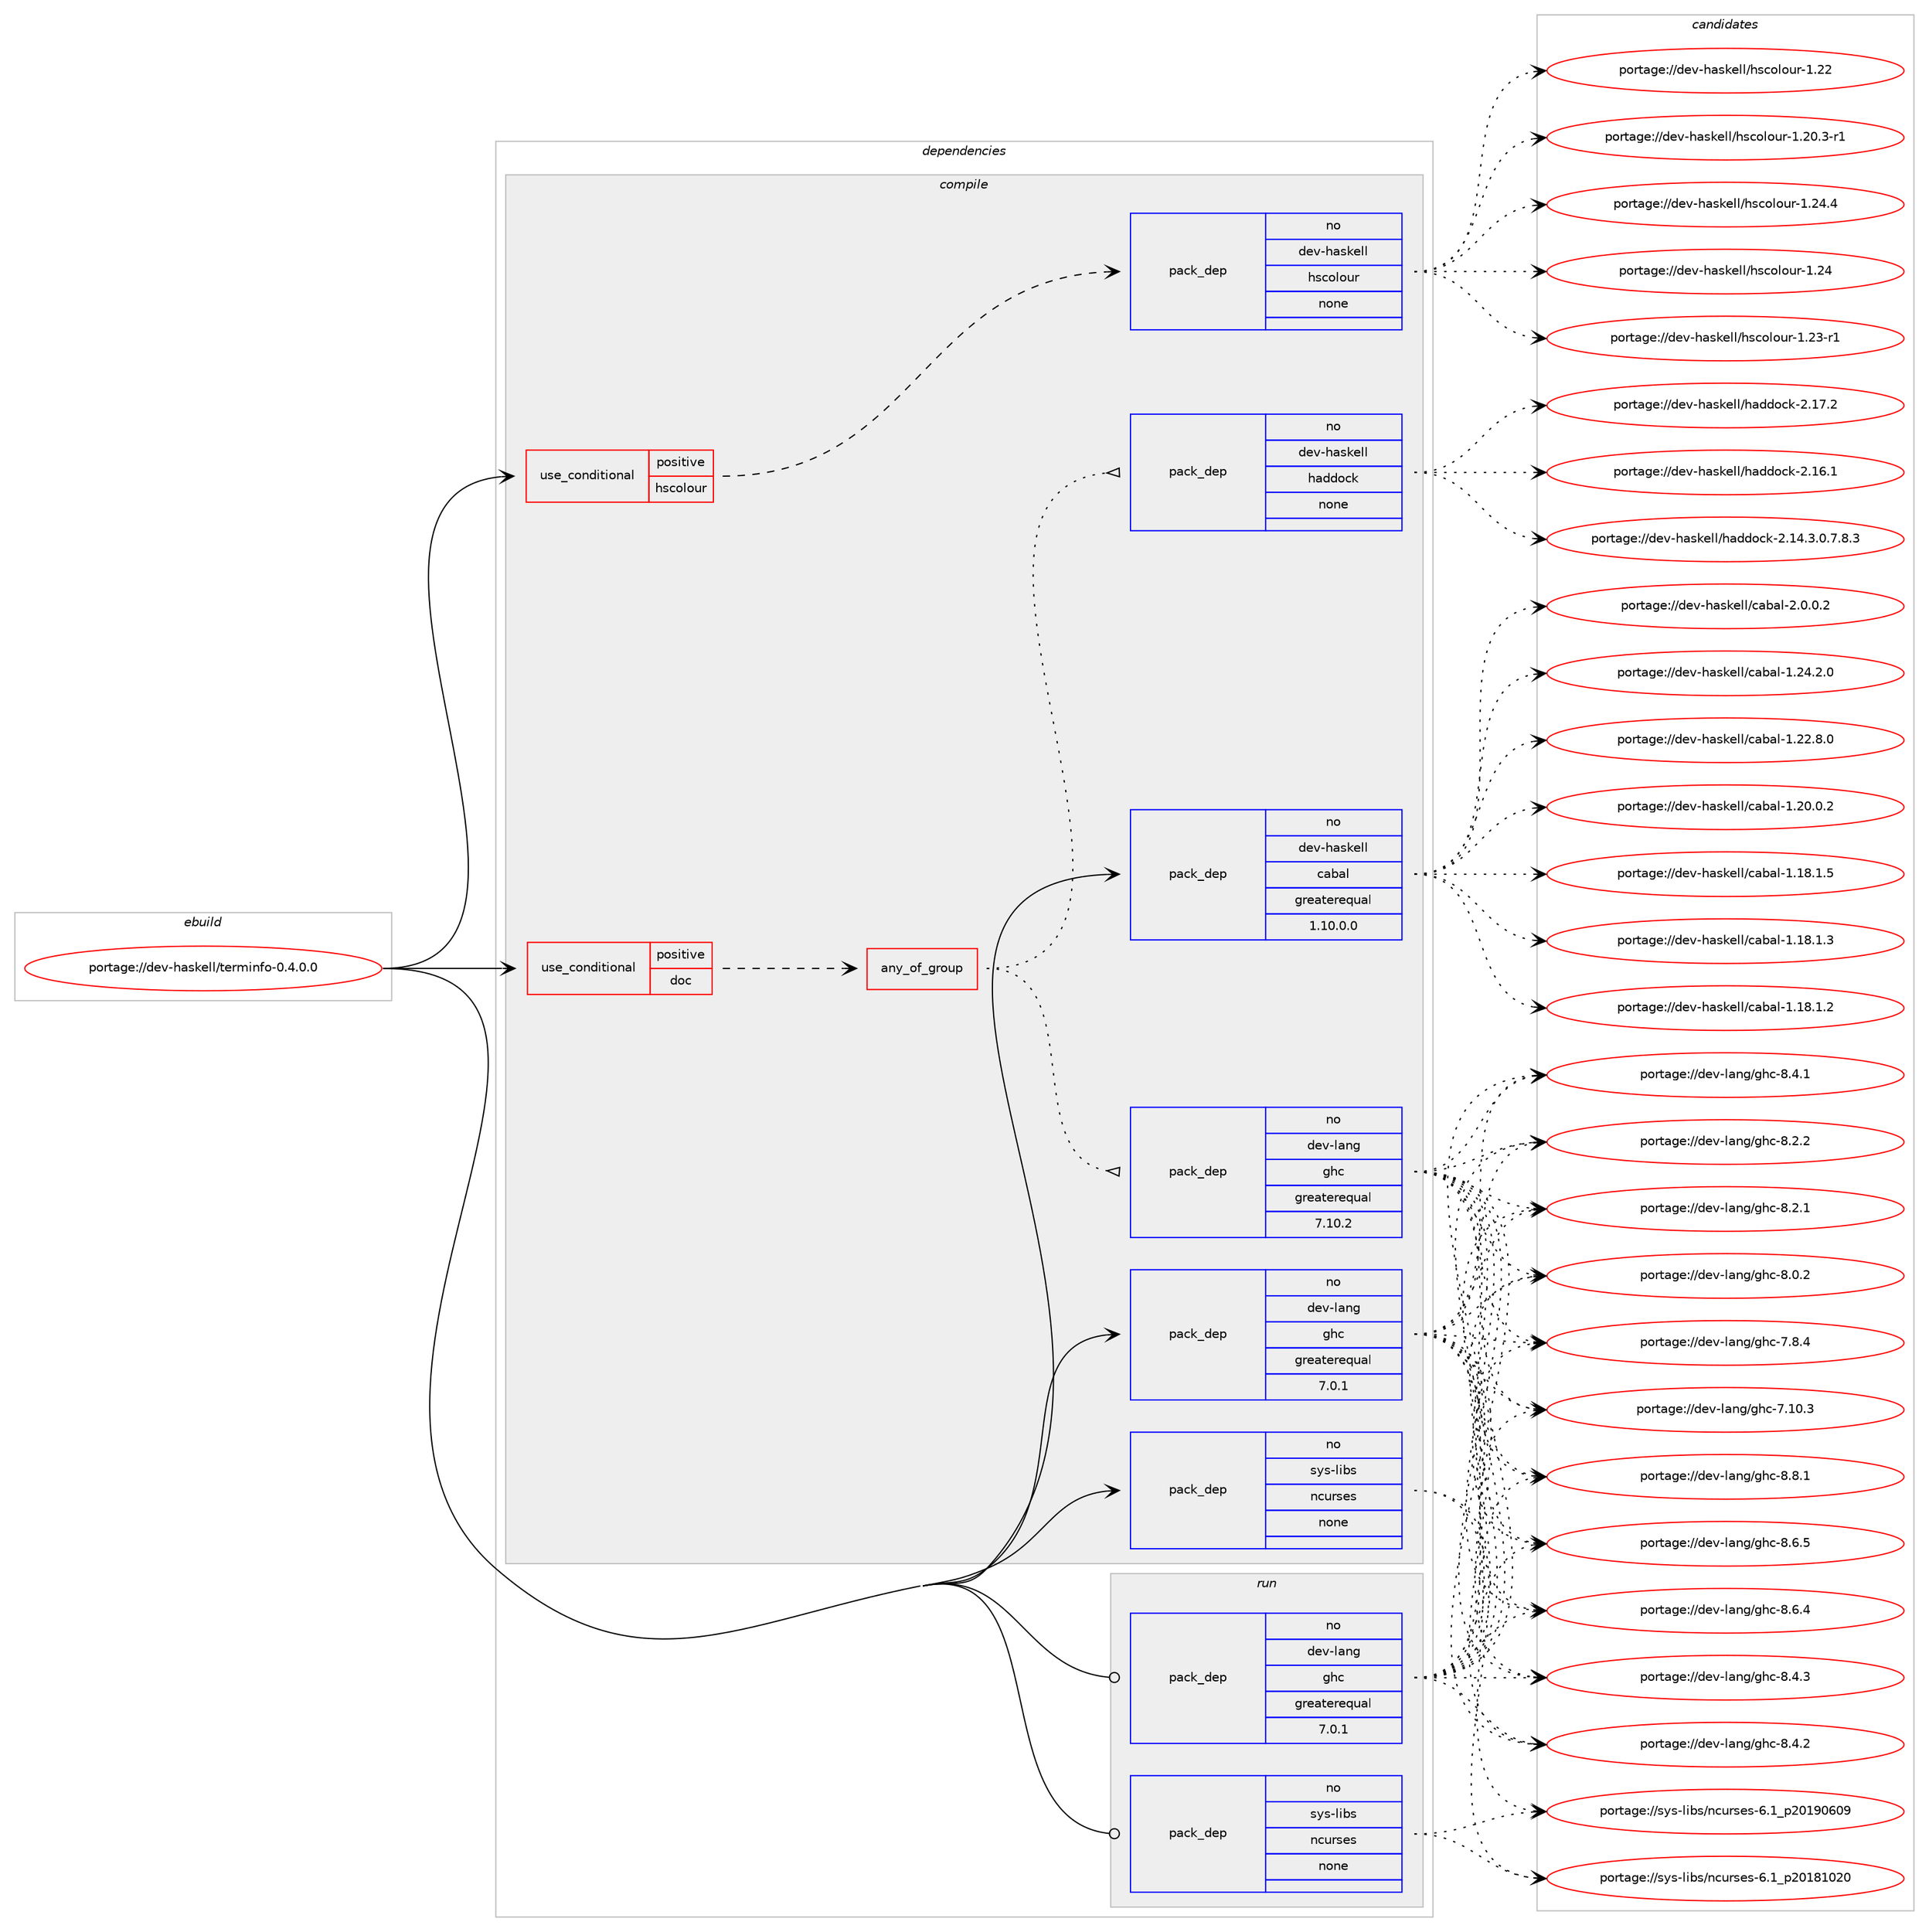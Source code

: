 digraph prolog {

# *************
# Graph options
# *************

newrank=true;
concentrate=true;
compound=true;
graph [rankdir=LR,fontname=Helvetica,fontsize=10,ranksep=1.5];#, ranksep=2.5, nodesep=0.2];
edge  [arrowhead=vee];
node  [fontname=Helvetica,fontsize=10];

# **********
# The ebuild
# **********

subgraph cluster_leftcol {
color=gray;
label=<<i>ebuild</i>>;
id [label="portage://dev-haskell/terminfo-0.4.0.0", color=red, width=4, href="../dev-haskell/terminfo-0.4.0.0.svg"];
}

# ****************
# The dependencies
# ****************

subgraph cluster_midcol {
color=gray;
label=<<i>dependencies</i>>;
subgraph cluster_compile {
fillcolor="#eeeeee";
style=filled;
label=<<i>compile</i>>;
subgraph cond131448 {
dependency542431 [label=<<TABLE BORDER="0" CELLBORDER="1" CELLSPACING="0" CELLPADDING="4"><TR><TD ROWSPAN="3" CELLPADDING="10">use_conditional</TD></TR><TR><TD>positive</TD></TR><TR><TD>doc</TD></TR></TABLE>>, shape=none, color=red];
subgraph any5645 {
dependency542432 [label=<<TABLE BORDER="0" CELLBORDER="1" CELLSPACING="0" CELLPADDING="4"><TR><TD CELLPADDING="10">any_of_group</TD></TR></TABLE>>, shape=none, color=red];subgraph pack405101 {
dependency542433 [label=<<TABLE BORDER="0" CELLBORDER="1" CELLSPACING="0" CELLPADDING="4" WIDTH="220"><TR><TD ROWSPAN="6" CELLPADDING="30">pack_dep</TD></TR><TR><TD WIDTH="110">no</TD></TR><TR><TD>dev-haskell</TD></TR><TR><TD>haddock</TD></TR><TR><TD>none</TD></TR><TR><TD></TD></TR></TABLE>>, shape=none, color=blue];
}
dependency542432:e -> dependency542433:w [weight=20,style="dotted",arrowhead="oinv"];
subgraph pack405102 {
dependency542434 [label=<<TABLE BORDER="0" CELLBORDER="1" CELLSPACING="0" CELLPADDING="4" WIDTH="220"><TR><TD ROWSPAN="6" CELLPADDING="30">pack_dep</TD></TR><TR><TD WIDTH="110">no</TD></TR><TR><TD>dev-lang</TD></TR><TR><TD>ghc</TD></TR><TR><TD>greaterequal</TD></TR><TR><TD>7.10.2</TD></TR></TABLE>>, shape=none, color=blue];
}
dependency542432:e -> dependency542434:w [weight=20,style="dotted",arrowhead="oinv"];
}
dependency542431:e -> dependency542432:w [weight=20,style="dashed",arrowhead="vee"];
}
id:e -> dependency542431:w [weight=20,style="solid",arrowhead="vee"];
subgraph cond131449 {
dependency542435 [label=<<TABLE BORDER="0" CELLBORDER="1" CELLSPACING="0" CELLPADDING="4"><TR><TD ROWSPAN="3" CELLPADDING="10">use_conditional</TD></TR><TR><TD>positive</TD></TR><TR><TD>hscolour</TD></TR></TABLE>>, shape=none, color=red];
subgraph pack405103 {
dependency542436 [label=<<TABLE BORDER="0" CELLBORDER="1" CELLSPACING="0" CELLPADDING="4" WIDTH="220"><TR><TD ROWSPAN="6" CELLPADDING="30">pack_dep</TD></TR><TR><TD WIDTH="110">no</TD></TR><TR><TD>dev-haskell</TD></TR><TR><TD>hscolour</TD></TR><TR><TD>none</TD></TR><TR><TD></TD></TR></TABLE>>, shape=none, color=blue];
}
dependency542435:e -> dependency542436:w [weight=20,style="dashed",arrowhead="vee"];
}
id:e -> dependency542435:w [weight=20,style="solid",arrowhead="vee"];
subgraph pack405104 {
dependency542437 [label=<<TABLE BORDER="0" CELLBORDER="1" CELLSPACING="0" CELLPADDING="4" WIDTH="220"><TR><TD ROWSPAN="6" CELLPADDING="30">pack_dep</TD></TR><TR><TD WIDTH="110">no</TD></TR><TR><TD>dev-haskell</TD></TR><TR><TD>cabal</TD></TR><TR><TD>greaterequal</TD></TR><TR><TD>1.10.0.0</TD></TR></TABLE>>, shape=none, color=blue];
}
id:e -> dependency542437:w [weight=20,style="solid",arrowhead="vee"];
subgraph pack405105 {
dependency542438 [label=<<TABLE BORDER="0" CELLBORDER="1" CELLSPACING="0" CELLPADDING="4" WIDTH="220"><TR><TD ROWSPAN="6" CELLPADDING="30">pack_dep</TD></TR><TR><TD WIDTH="110">no</TD></TR><TR><TD>dev-lang</TD></TR><TR><TD>ghc</TD></TR><TR><TD>greaterequal</TD></TR><TR><TD>7.0.1</TD></TR></TABLE>>, shape=none, color=blue];
}
id:e -> dependency542438:w [weight=20,style="solid",arrowhead="vee"];
subgraph pack405106 {
dependency542439 [label=<<TABLE BORDER="0" CELLBORDER="1" CELLSPACING="0" CELLPADDING="4" WIDTH="220"><TR><TD ROWSPAN="6" CELLPADDING="30">pack_dep</TD></TR><TR><TD WIDTH="110">no</TD></TR><TR><TD>sys-libs</TD></TR><TR><TD>ncurses</TD></TR><TR><TD>none</TD></TR><TR><TD></TD></TR></TABLE>>, shape=none, color=blue];
}
id:e -> dependency542439:w [weight=20,style="solid",arrowhead="vee"];
}
subgraph cluster_compileandrun {
fillcolor="#eeeeee";
style=filled;
label=<<i>compile and run</i>>;
}
subgraph cluster_run {
fillcolor="#eeeeee";
style=filled;
label=<<i>run</i>>;
subgraph pack405107 {
dependency542440 [label=<<TABLE BORDER="0" CELLBORDER="1" CELLSPACING="0" CELLPADDING="4" WIDTH="220"><TR><TD ROWSPAN="6" CELLPADDING="30">pack_dep</TD></TR><TR><TD WIDTH="110">no</TD></TR><TR><TD>dev-lang</TD></TR><TR><TD>ghc</TD></TR><TR><TD>greaterequal</TD></TR><TR><TD>7.0.1</TD></TR></TABLE>>, shape=none, color=blue];
}
id:e -> dependency542440:w [weight=20,style="solid",arrowhead="odot"];
subgraph pack405108 {
dependency542441 [label=<<TABLE BORDER="0" CELLBORDER="1" CELLSPACING="0" CELLPADDING="4" WIDTH="220"><TR><TD ROWSPAN="6" CELLPADDING="30">pack_dep</TD></TR><TR><TD WIDTH="110">no</TD></TR><TR><TD>sys-libs</TD></TR><TR><TD>ncurses</TD></TR><TR><TD>none</TD></TR><TR><TD></TD></TR></TABLE>>, shape=none, color=blue];
}
id:e -> dependency542441:w [weight=20,style="solid",arrowhead="odot"];
}
}

# **************
# The candidates
# **************

subgraph cluster_choices {
rank=same;
color=gray;
label=<<i>candidates</i>>;

subgraph choice405101 {
color=black;
nodesep=1;
choice100101118451049711510710110810847104971001001119910745504649554650 [label="portage://dev-haskell/haddock-2.17.2", color=red, width=4,href="../dev-haskell/haddock-2.17.2.svg"];
choice100101118451049711510710110810847104971001001119910745504649544649 [label="portage://dev-haskell/haddock-2.16.1", color=red, width=4,href="../dev-haskell/haddock-2.16.1.svg"];
choice1001011184510497115107101108108471049710010011199107455046495246514648465546564651 [label="portage://dev-haskell/haddock-2.14.3.0.7.8.3", color=red, width=4,href="../dev-haskell/haddock-2.14.3.0.7.8.3.svg"];
dependency542433:e -> choice100101118451049711510710110810847104971001001119910745504649554650:w [style=dotted,weight="100"];
dependency542433:e -> choice100101118451049711510710110810847104971001001119910745504649544649:w [style=dotted,weight="100"];
dependency542433:e -> choice1001011184510497115107101108108471049710010011199107455046495246514648465546564651:w [style=dotted,weight="100"];
}
subgraph choice405102 {
color=black;
nodesep=1;
choice10010111845108971101034710310499455646564649 [label="portage://dev-lang/ghc-8.8.1", color=red, width=4,href="../dev-lang/ghc-8.8.1.svg"];
choice10010111845108971101034710310499455646544653 [label="portage://dev-lang/ghc-8.6.5", color=red, width=4,href="../dev-lang/ghc-8.6.5.svg"];
choice10010111845108971101034710310499455646544652 [label="portage://dev-lang/ghc-8.6.4", color=red, width=4,href="../dev-lang/ghc-8.6.4.svg"];
choice10010111845108971101034710310499455646524651 [label="portage://dev-lang/ghc-8.4.3", color=red, width=4,href="../dev-lang/ghc-8.4.3.svg"];
choice10010111845108971101034710310499455646524650 [label="portage://dev-lang/ghc-8.4.2", color=red, width=4,href="../dev-lang/ghc-8.4.2.svg"];
choice10010111845108971101034710310499455646524649 [label="portage://dev-lang/ghc-8.4.1", color=red, width=4,href="../dev-lang/ghc-8.4.1.svg"];
choice10010111845108971101034710310499455646504650 [label="portage://dev-lang/ghc-8.2.2", color=red, width=4,href="../dev-lang/ghc-8.2.2.svg"];
choice10010111845108971101034710310499455646504649 [label="portage://dev-lang/ghc-8.2.1", color=red, width=4,href="../dev-lang/ghc-8.2.1.svg"];
choice10010111845108971101034710310499455646484650 [label="portage://dev-lang/ghc-8.0.2", color=red, width=4,href="../dev-lang/ghc-8.0.2.svg"];
choice10010111845108971101034710310499455546564652 [label="portage://dev-lang/ghc-7.8.4", color=red, width=4,href="../dev-lang/ghc-7.8.4.svg"];
choice1001011184510897110103471031049945554649484651 [label="portage://dev-lang/ghc-7.10.3", color=red, width=4,href="../dev-lang/ghc-7.10.3.svg"];
dependency542434:e -> choice10010111845108971101034710310499455646564649:w [style=dotted,weight="100"];
dependency542434:e -> choice10010111845108971101034710310499455646544653:w [style=dotted,weight="100"];
dependency542434:e -> choice10010111845108971101034710310499455646544652:w [style=dotted,weight="100"];
dependency542434:e -> choice10010111845108971101034710310499455646524651:w [style=dotted,weight="100"];
dependency542434:e -> choice10010111845108971101034710310499455646524650:w [style=dotted,weight="100"];
dependency542434:e -> choice10010111845108971101034710310499455646524649:w [style=dotted,weight="100"];
dependency542434:e -> choice10010111845108971101034710310499455646504650:w [style=dotted,weight="100"];
dependency542434:e -> choice10010111845108971101034710310499455646504649:w [style=dotted,weight="100"];
dependency542434:e -> choice10010111845108971101034710310499455646484650:w [style=dotted,weight="100"];
dependency542434:e -> choice10010111845108971101034710310499455546564652:w [style=dotted,weight="100"];
dependency542434:e -> choice1001011184510897110103471031049945554649484651:w [style=dotted,weight="100"];
}
subgraph choice405103 {
color=black;
nodesep=1;
choice1001011184510497115107101108108471041159911110811111711445494650524652 [label="portage://dev-haskell/hscolour-1.24.4", color=red, width=4,href="../dev-haskell/hscolour-1.24.4.svg"];
choice100101118451049711510710110810847104115991111081111171144549465052 [label="portage://dev-haskell/hscolour-1.24", color=red, width=4,href="../dev-haskell/hscolour-1.24.svg"];
choice1001011184510497115107101108108471041159911110811111711445494650514511449 [label="portage://dev-haskell/hscolour-1.23-r1", color=red, width=4,href="../dev-haskell/hscolour-1.23-r1.svg"];
choice100101118451049711510710110810847104115991111081111171144549465050 [label="portage://dev-haskell/hscolour-1.22", color=red, width=4,href="../dev-haskell/hscolour-1.22.svg"];
choice10010111845104971151071011081084710411599111108111117114454946504846514511449 [label="portage://dev-haskell/hscolour-1.20.3-r1", color=red, width=4,href="../dev-haskell/hscolour-1.20.3-r1.svg"];
dependency542436:e -> choice1001011184510497115107101108108471041159911110811111711445494650524652:w [style=dotted,weight="100"];
dependency542436:e -> choice100101118451049711510710110810847104115991111081111171144549465052:w [style=dotted,weight="100"];
dependency542436:e -> choice1001011184510497115107101108108471041159911110811111711445494650514511449:w [style=dotted,weight="100"];
dependency542436:e -> choice100101118451049711510710110810847104115991111081111171144549465050:w [style=dotted,weight="100"];
dependency542436:e -> choice10010111845104971151071011081084710411599111108111117114454946504846514511449:w [style=dotted,weight="100"];
}
subgraph choice405104 {
color=black;
nodesep=1;
choice100101118451049711510710110810847999798971084550464846484650 [label="portage://dev-haskell/cabal-2.0.0.2", color=red, width=4,href="../dev-haskell/cabal-2.0.0.2.svg"];
choice10010111845104971151071011081084799979897108454946505246504648 [label="portage://dev-haskell/cabal-1.24.2.0", color=red, width=4,href="../dev-haskell/cabal-1.24.2.0.svg"];
choice10010111845104971151071011081084799979897108454946505046564648 [label="portage://dev-haskell/cabal-1.22.8.0", color=red, width=4,href="../dev-haskell/cabal-1.22.8.0.svg"];
choice10010111845104971151071011081084799979897108454946504846484650 [label="portage://dev-haskell/cabal-1.20.0.2", color=red, width=4,href="../dev-haskell/cabal-1.20.0.2.svg"];
choice10010111845104971151071011081084799979897108454946495646494653 [label="portage://dev-haskell/cabal-1.18.1.5", color=red, width=4,href="../dev-haskell/cabal-1.18.1.5.svg"];
choice10010111845104971151071011081084799979897108454946495646494651 [label="portage://dev-haskell/cabal-1.18.1.3", color=red, width=4,href="../dev-haskell/cabal-1.18.1.3.svg"];
choice10010111845104971151071011081084799979897108454946495646494650 [label="portage://dev-haskell/cabal-1.18.1.2", color=red, width=4,href="../dev-haskell/cabal-1.18.1.2.svg"];
dependency542437:e -> choice100101118451049711510710110810847999798971084550464846484650:w [style=dotted,weight="100"];
dependency542437:e -> choice10010111845104971151071011081084799979897108454946505246504648:w [style=dotted,weight="100"];
dependency542437:e -> choice10010111845104971151071011081084799979897108454946505046564648:w [style=dotted,weight="100"];
dependency542437:e -> choice10010111845104971151071011081084799979897108454946504846484650:w [style=dotted,weight="100"];
dependency542437:e -> choice10010111845104971151071011081084799979897108454946495646494653:w [style=dotted,weight="100"];
dependency542437:e -> choice10010111845104971151071011081084799979897108454946495646494651:w [style=dotted,weight="100"];
dependency542437:e -> choice10010111845104971151071011081084799979897108454946495646494650:w [style=dotted,weight="100"];
}
subgraph choice405105 {
color=black;
nodesep=1;
choice10010111845108971101034710310499455646564649 [label="portage://dev-lang/ghc-8.8.1", color=red, width=4,href="../dev-lang/ghc-8.8.1.svg"];
choice10010111845108971101034710310499455646544653 [label="portage://dev-lang/ghc-8.6.5", color=red, width=4,href="../dev-lang/ghc-8.6.5.svg"];
choice10010111845108971101034710310499455646544652 [label="portage://dev-lang/ghc-8.6.4", color=red, width=4,href="../dev-lang/ghc-8.6.4.svg"];
choice10010111845108971101034710310499455646524651 [label="portage://dev-lang/ghc-8.4.3", color=red, width=4,href="../dev-lang/ghc-8.4.3.svg"];
choice10010111845108971101034710310499455646524650 [label="portage://dev-lang/ghc-8.4.2", color=red, width=4,href="../dev-lang/ghc-8.4.2.svg"];
choice10010111845108971101034710310499455646524649 [label="portage://dev-lang/ghc-8.4.1", color=red, width=4,href="../dev-lang/ghc-8.4.1.svg"];
choice10010111845108971101034710310499455646504650 [label="portage://dev-lang/ghc-8.2.2", color=red, width=4,href="../dev-lang/ghc-8.2.2.svg"];
choice10010111845108971101034710310499455646504649 [label="portage://dev-lang/ghc-8.2.1", color=red, width=4,href="../dev-lang/ghc-8.2.1.svg"];
choice10010111845108971101034710310499455646484650 [label="portage://dev-lang/ghc-8.0.2", color=red, width=4,href="../dev-lang/ghc-8.0.2.svg"];
choice10010111845108971101034710310499455546564652 [label="portage://dev-lang/ghc-7.8.4", color=red, width=4,href="../dev-lang/ghc-7.8.4.svg"];
choice1001011184510897110103471031049945554649484651 [label="portage://dev-lang/ghc-7.10.3", color=red, width=4,href="../dev-lang/ghc-7.10.3.svg"];
dependency542438:e -> choice10010111845108971101034710310499455646564649:w [style=dotted,weight="100"];
dependency542438:e -> choice10010111845108971101034710310499455646544653:w [style=dotted,weight="100"];
dependency542438:e -> choice10010111845108971101034710310499455646544652:w [style=dotted,weight="100"];
dependency542438:e -> choice10010111845108971101034710310499455646524651:w [style=dotted,weight="100"];
dependency542438:e -> choice10010111845108971101034710310499455646524650:w [style=dotted,weight="100"];
dependency542438:e -> choice10010111845108971101034710310499455646524649:w [style=dotted,weight="100"];
dependency542438:e -> choice10010111845108971101034710310499455646504650:w [style=dotted,weight="100"];
dependency542438:e -> choice10010111845108971101034710310499455646504649:w [style=dotted,weight="100"];
dependency542438:e -> choice10010111845108971101034710310499455646484650:w [style=dotted,weight="100"];
dependency542438:e -> choice10010111845108971101034710310499455546564652:w [style=dotted,weight="100"];
dependency542438:e -> choice1001011184510897110103471031049945554649484651:w [style=dotted,weight="100"];
}
subgraph choice405106 {
color=black;
nodesep=1;
choice1151211154510810598115471109911711411510111545544649951125048495748544857 [label="portage://sys-libs/ncurses-6.1_p20190609", color=red, width=4,href="../sys-libs/ncurses-6.1_p20190609.svg"];
choice1151211154510810598115471109911711411510111545544649951125048495649485048 [label="portage://sys-libs/ncurses-6.1_p20181020", color=red, width=4,href="../sys-libs/ncurses-6.1_p20181020.svg"];
dependency542439:e -> choice1151211154510810598115471109911711411510111545544649951125048495748544857:w [style=dotted,weight="100"];
dependency542439:e -> choice1151211154510810598115471109911711411510111545544649951125048495649485048:w [style=dotted,weight="100"];
}
subgraph choice405107 {
color=black;
nodesep=1;
choice10010111845108971101034710310499455646564649 [label="portage://dev-lang/ghc-8.8.1", color=red, width=4,href="../dev-lang/ghc-8.8.1.svg"];
choice10010111845108971101034710310499455646544653 [label="portage://dev-lang/ghc-8.6.5", color=red, width=4,href="../dev-lang/ghc-8.6.5.svg"];
choice10010111845108971101034710310499455646544652 [label="portage://dev-lang/ghc-8.6.4", color=red, width=4,href="../dev-lang/ghc-8.6.4.svg"];
choice10010111845108971101034710310499455646524651 [label="portage://dev-lang/ghc-8.4.3", color=red, width=4,href="../dev-lang/ghc-8.4.3.svg"];
choice10010111845108971101034710310499455646524650 [label="portage://dev-lang/ghc-8.4.2", color=red, width=4,href="../dev-lang/ghc-8.4.2.svg"];
choice10010111845108971101034710310499455646524649 [label="portage://dev-lang/ghc-8.4.1", color=red, width=4,href="../dev-lang/ghc-8.4.1.svg"];
choice10010111845108971101034710310499455646504650 [label="portage://dev-lang/ghc-8.2.2", color=red, width=4,href="../dev-lang/ghc-8.2.2.svg"];
choice10010111845108971101034710310499455646504649 [label="portage://dev-lang/ghc-8.2.1", color=red, width=4,href="../dev-lang/ghc-8.2.1.svg"];
choice10010111845108971101034710310499455646484650 [label="portage://dev-lang/ghc-8.0.2", color=red, width=4,href="../dev-lang/ghc-8.0.2.svg"];
choice10010111845108971101034710310499455546564652 [label="portage://dev-lang/ghc-7.8.4", color=red, width=4,href="../dev-lang/ghc-7.8.4.svg"];
choice1001011184510897110103471031049945554649484651 [label="portage://dev-lang/ghc-7.10.3", color=red, width=4,href="../dev-lang/ghc-7.10.3.svg"];
dependency542440:e -> choice10010111845108971101034710310499455646564649:w [style=dotted,weight="100"];
dependency542440:e -> choice10010111845108971101034710310499455646544653:w [style=dotted,weight="100"];
dependency542440:e -> choice10010111845108971101034710310499455646544652:w [style=dotted,weight="100"];
dependency542440:e -> choice10010111845108971101034710310499455646524651:w [style=dotted,weight="100"];
dependency542440:e -> choice10010111845108971101034710310499455646524650:w [style=dotted,weight="100"];
dependency542440:e -> choice10010111845108971101034710310499455646524649:w [style=dotted,weight="100"];
dependency542440:e -> choice10010111845108971101034710310499455646504650:w [style=dotted,weight="100"];
dependency542440:e -> choice10010111845108971101034710310499455646504649:w [style=dotted,weight="100"];
dependency542440:e -> choice10010111845108971101034710310499455646484650:w [style=dotted,weight="100"];
dependency542440:e -> choice10010111845108971101034710310499455546564652:w [style=dotted,weight="100"];
dependency542440:e -> choice1001011184510897110103471031049945554649484651:w [style=dotted,weight="100"];
}
subgraph choice405108 {
color=black;
nodesep=1;
choice1151211154510810598115471109911711411510111545544649951125048495748544857 [label="portage://sys-libs/ncurses-6.1_p20190609", color=red, width=4,href="../sys-libs/ncurses-6.1_p20190609.svg"];
choice1151211154510810598115471109911711411510111545544649951125048495649485048 [label="portage://sys-libs/ncurses-6.1_p20181020", color=red, width=4,href="../sys-libs/ncurses-6.1_p20181020.svg"];
dependency542441:e -> choice1151211154510810598115471109911711411510111545544649951125048495748544857:w [style=dotted,weight="100"];
dependency542441:e -> choice1151211154510810598115471109911711411510111545544649951125048495649485048:w [style=dotted,weight="100"];
}
}

}
